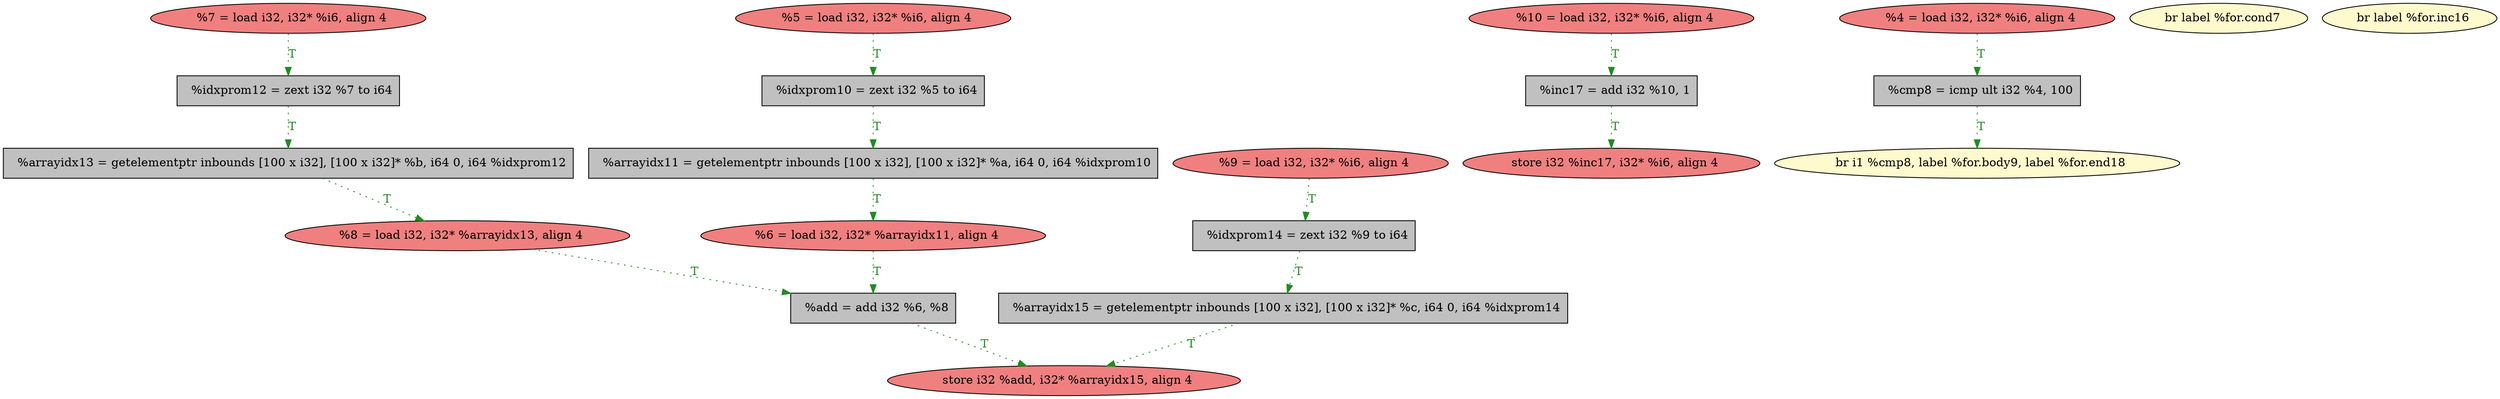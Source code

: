 
digraph G {


node400 [fillcolor=lightcoral,label="  store i32 %add, i32* %arrayidx15, align 4",shape=ellipse,style=filled ]
node399 [fillcolor=grey,label="  %add = add i32 %6, %8",shape=rectangle,style=filled ]
node397 [fillcolor=grey,label="  %arrayidx11 = getelementptr inbounds [100 x i32], [100 x i32]* %a, i64 0, i64 %idxprom10",shape=rectangle,style=filled ]
node385 [fillcolor=lightcoral,label="  %5 = load i32, i32* %i6, align 4",shape=ellipse,style=filled ]
node389 [fillcolor=grey,label="  %idxprom10 = zext i32 %5 to i64",shape=rectangle,style=filled ]
node383 [fillcolor=grey,label="  %arrayidx13 = getelementptr inbounds [100 x i32], [100 x i32]* %b, i64 0, i64 %idxprom12",shape=rectangle,style=filled ]
node398 [fillcolor=grey,label="  %idxprom14 = zext i32 %9 to i64",shape=rectangle,style=filled ]
node380 [fillcolor=grey,label="  %inc17 = add i32 %10, 1",shape=rectangle,style=filled ]
node394 [fillcolor=lightcoral,label="  %8 = load i32, i32* %arrayidx13, align 4",shape=ellipse,style=filled ]
node381 [fillcolor=lightcoral,label="  %10 = load i32, i32* %i6, align 4",shape=ellipse,style=filled ]
node392 [fillcolor=grey,label="  %cmp8 = icmp ult i32 %4, 100",shape=rectangle,style=filled ]
node386 [fillcolor=lemonchiffon,label="  br i1 %cmp8, label %for.body9, label %for.end18",shape=ellipse,style=filled ]
node387 [fillcolor=lightcoral,label="  %7 = load i32, i32* %i6, align 4",shape=ellipse,style=filled ]
node391 [fillcolor=lightcoral,label="  %4 = load i32, i32* %i6, align 4",shape=ellipse,style=filled ]
node384 [fillcolor=lightcoral,label="  %9 = load i32, i32* %i6, align 4",shape=ellipse,style=filled ]
node388 [fillcolor=lemonchiffon,label="  br label %for.cond7",shape=ellipse,style=filled ]
node382 [fillcolor=lemonchiffon,label="  br label %for.inc16",shape=ellipse,style=filled ]
node390 [fillcolor=grey,label="  %idxprom12 = zext i32 %7 to i64",shape=rectangle,style=filled ]
node396 [fillcolor=lightcoral,label="  store i32 %inc17, i32* %i6, align 4",shape=ellipse,style=filled ]
node393 [fillcolor=lightcoral,label="  %6 = load i32, i32* %arrayidx11, align 4",shape=ellipse,style=filled ]
node395 [fillcolor=grey,label="  %arrayidx15 = getelementptr inbounds [100 x i32], [100 x i32]* %c, i64 0, i64 %idxprom14",shape=rectangle,style=filled ]

node389->node397 [style=dotted,color=forestgreen,label="T",fontcolor=forestgreen ]
node380->node396 [style=dotted,color=forestgreen,label="T",fontcolor=forestgreen ]
node383->node394 [style=dotted,color=forestgreen,label="T",fontcolor=forestgreen ]
node392->node386 [style=dotted,color=forestgreen,label="T",fontcolor=forestgreen ]
node399->node400 [style=dotted,color=forestgreen,label="T",fontcolor=forestgreen ]
node385->node389 [style=dotted,color=forestgreen,label="T",fontcolor=forestgreen ]
node381->node380 [style=dotted,color=forestgreen,label="T",fontcolor=forestgreen ]
node397->node393 [style=dotted,color=forestgreen,label="T",fontcolor=forestgreen ]
node394->node399 [style=dotted,color=forestgreen,label="T",fontcolor=forestgreen ]
node384->node398 [style=dotted,color=forestgreen,label="T",fontcolor=forestgreen ]
node390->node383 [style=dotted,color=forestgreen,label="T",fontcolor=forestgreen ]
node387->node390 [style=dotted,color=forestgreen,label="T",fontcolor=forestgreen ]
node393->node399 [style=dotted,color=forestgreen,label="T",fontcolor=forestgreen ]
node398->node395 [style=dotted,color=forestgreen,label="T",fontcolor=forestgreen ]
node395->node400 [style=dotted,color=forestgreen,label="T",fontcolor=forestgreen ]
node391->node392 [style=dotted,color=forestgreen,label="T",fontcolor=forestgreen ]


}
